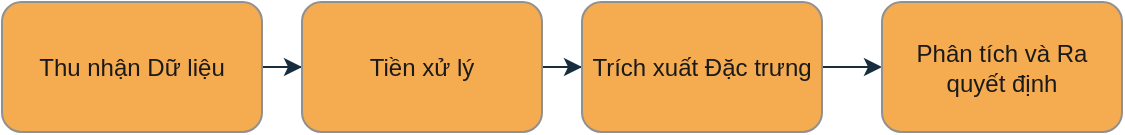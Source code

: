 <mxfile version="28.0.6">
  <diagram name="Page-1" id="jiFjAbwft_Gx8R87oCqq">
    <mxGraphModel dx="727" dy="481" grid="1" gridSize="10" guides="1" tooltips="1" connect="1" arrows="1" fold="1" page="1" pageScale="1" pageWidth="850" pageHeight="1100" math="0" shadow="0">
      <root>
        <mxCell id="0" />
        <mxCell id="1" parent="0" />
        <mxCell id="oLmSdcDbYxhSEMkT0wPk-66" value="" style="edgeStyle=orthogonalEdgeStyle;rounded=0;orthogonalLoop=1;jettySize=auto;html=1;strokeColor=#182E3E;fontColor=default;labelBackgroundColor=none;" edge="1" parent="1" source="oLmSdcDbYxhSEMkT0wPk-61" target="oLmSdcDbYxhSEMkT0wPk-62">
          <mxGeometry relative="1" as="geometry" />
        </mxCell>
        <mxCell id="oLmSdcDbYxhSEMkT0wPk-61" value="Thu nhận Dữ liệu" style="rounded=1;whiteSpace=wrap;html=1;strokeColor=#909090;fontColor=#1A1A1A;fillColor=#F5AB50;labelBackgroundColor=none;" vertex="1" parent="1">
          <mxGeometry x="30" y="65" width="130" height="65" as="geometry" />
        </mxCell>
        <mxCell id="oLmSdcDbYxhSEMkT0wPk-67" value="" style="edgeStyle=orthogonalEdgeStyle;rounded=0;orthogonalLoop=1;jettySize=auto;html=1;strokeColor=#182E3E;fontColor=default;labelBackgroundColor=none;" edge="1" parent="1" source="oLmSdcDbYxhSEMkT0wPk-62" target="oLmSdcDbYxhSEMkT0wPk-63">
          <mxGeometry relative="1" as="geometry" />
        </mxCell>
        <mxCell id="oLmSdcDbYxhSEMkT0wPk-62" value="Tiền xử lý" style="rounded=1;whiteSpace=wrap;html=1;strokeColor=#909090;fontColor=#1A1A1A;fillColor=#F5AB50;labelBackgroundColor=none;" vertex="1" parent="1">
          <mxGeometry x="180" y="65" width="120" height="65" as="geometry" />
        </mxCell>
        <mxCell id="oLmSdcDbYxhSEMkT0wPk-68" value="" style="edgeStyle=orthogonalEdgeStyle;rounded=0;orthogonalLoop=1;jettySize=auto;html=1;strokeColor=#182E3E;fontColor=default;labelBackgroundColor=none;" edge="1" parent="1" source="oLmSdcDbYxhSEMkT0wPk-63" target="oLmSdcDbYxhSEMkT0wPk-64">
          <mxGeometry relative="1" as="geometry" />
        </mxCell>
        <mxCell id="oLmSdcDbYxhSEMkT0wPk-63" value="Trích xuất Đặc trưng" style="rounded=1;whiteSpace=wrap;html=1;strokeColor=#909090;fontColor=#1A1A1A;fillColor=#F5AB50;labelBackgroundColor=none;" vertex="1" parent="1">
          <mxGeometry x="320" y="65" width="120" height="65" as="geometry" />
        </mxCell>
        <mxCell id="oLmSdcDbYxhSEMkT0wPk-64" value="Phân tích và Ra quyết định" style="rounded=1;whiteSpace=wrap;html=1;strokeColor=#909090;fontColor=#1A1A1A;fillColor=#F5AB50;labelBackgroundColor=none;" vertex="1" parent="1">
          <mxGeometry x="470" y="65" width="120" height="65" as="geometry" />
        </mxCell>
      </root>
    </mxGraphModel>
  </diagram>
</mxfile>
